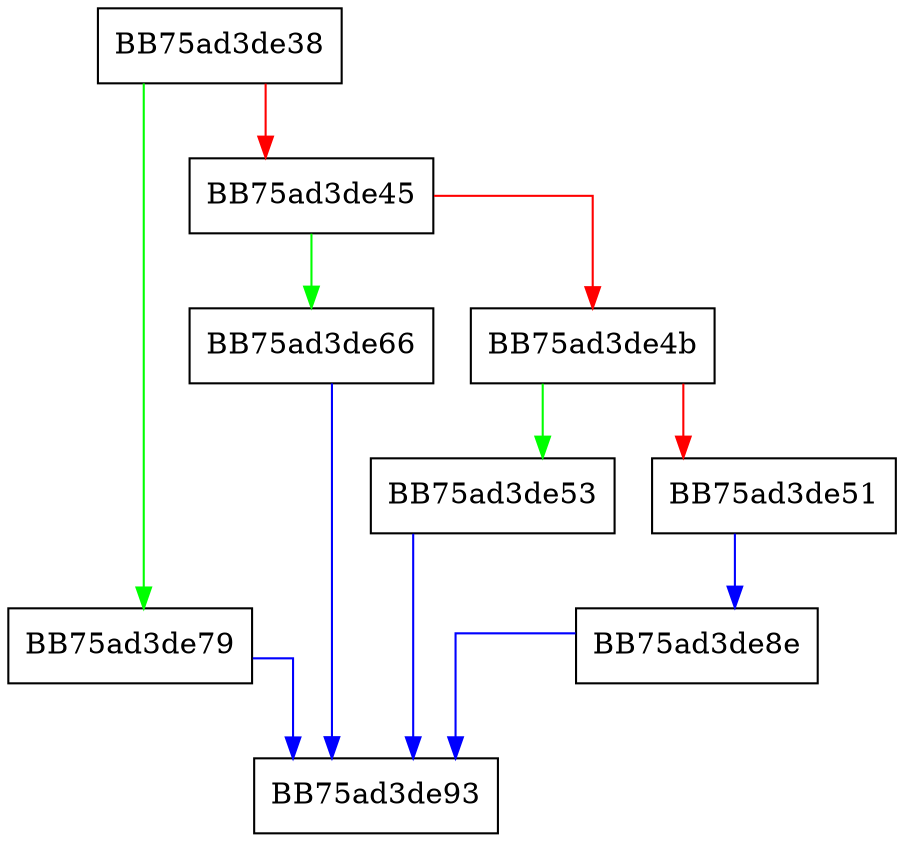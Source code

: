 digraph ObjectTypeWinBlue {
  node [shape="box"];
  graph [splines=ortho];
  BB75ad3de38 -> BB75ad3de79 [color="green"];
  BB75ad3de38 -> BB75ad3de45 [color="red"];
  BB75ad3de45 -> BB75ad3de66 [color="green"];
  BB75ad3de45 -> BB75ad3de4b [color="red"];
  BB75ad3de4b -> BB75ad3de53 [color="green"];
  BB75ad3de4b -> BB75ad3de51 [color="red"];
  BB75ad3de51 -> BB75ad3de8e [color="blue"];
  BB75ad3de53 -> BB75ad3de93 [color="blue"];
  BB75ad3de66 -> BB75ad3de93 [color="blue"];
  BB75ad3de79 -> BB75ad3de93 [color="blue"];
  BB75ad3de8e -> BB75ad3de93 [color="blue"];
}